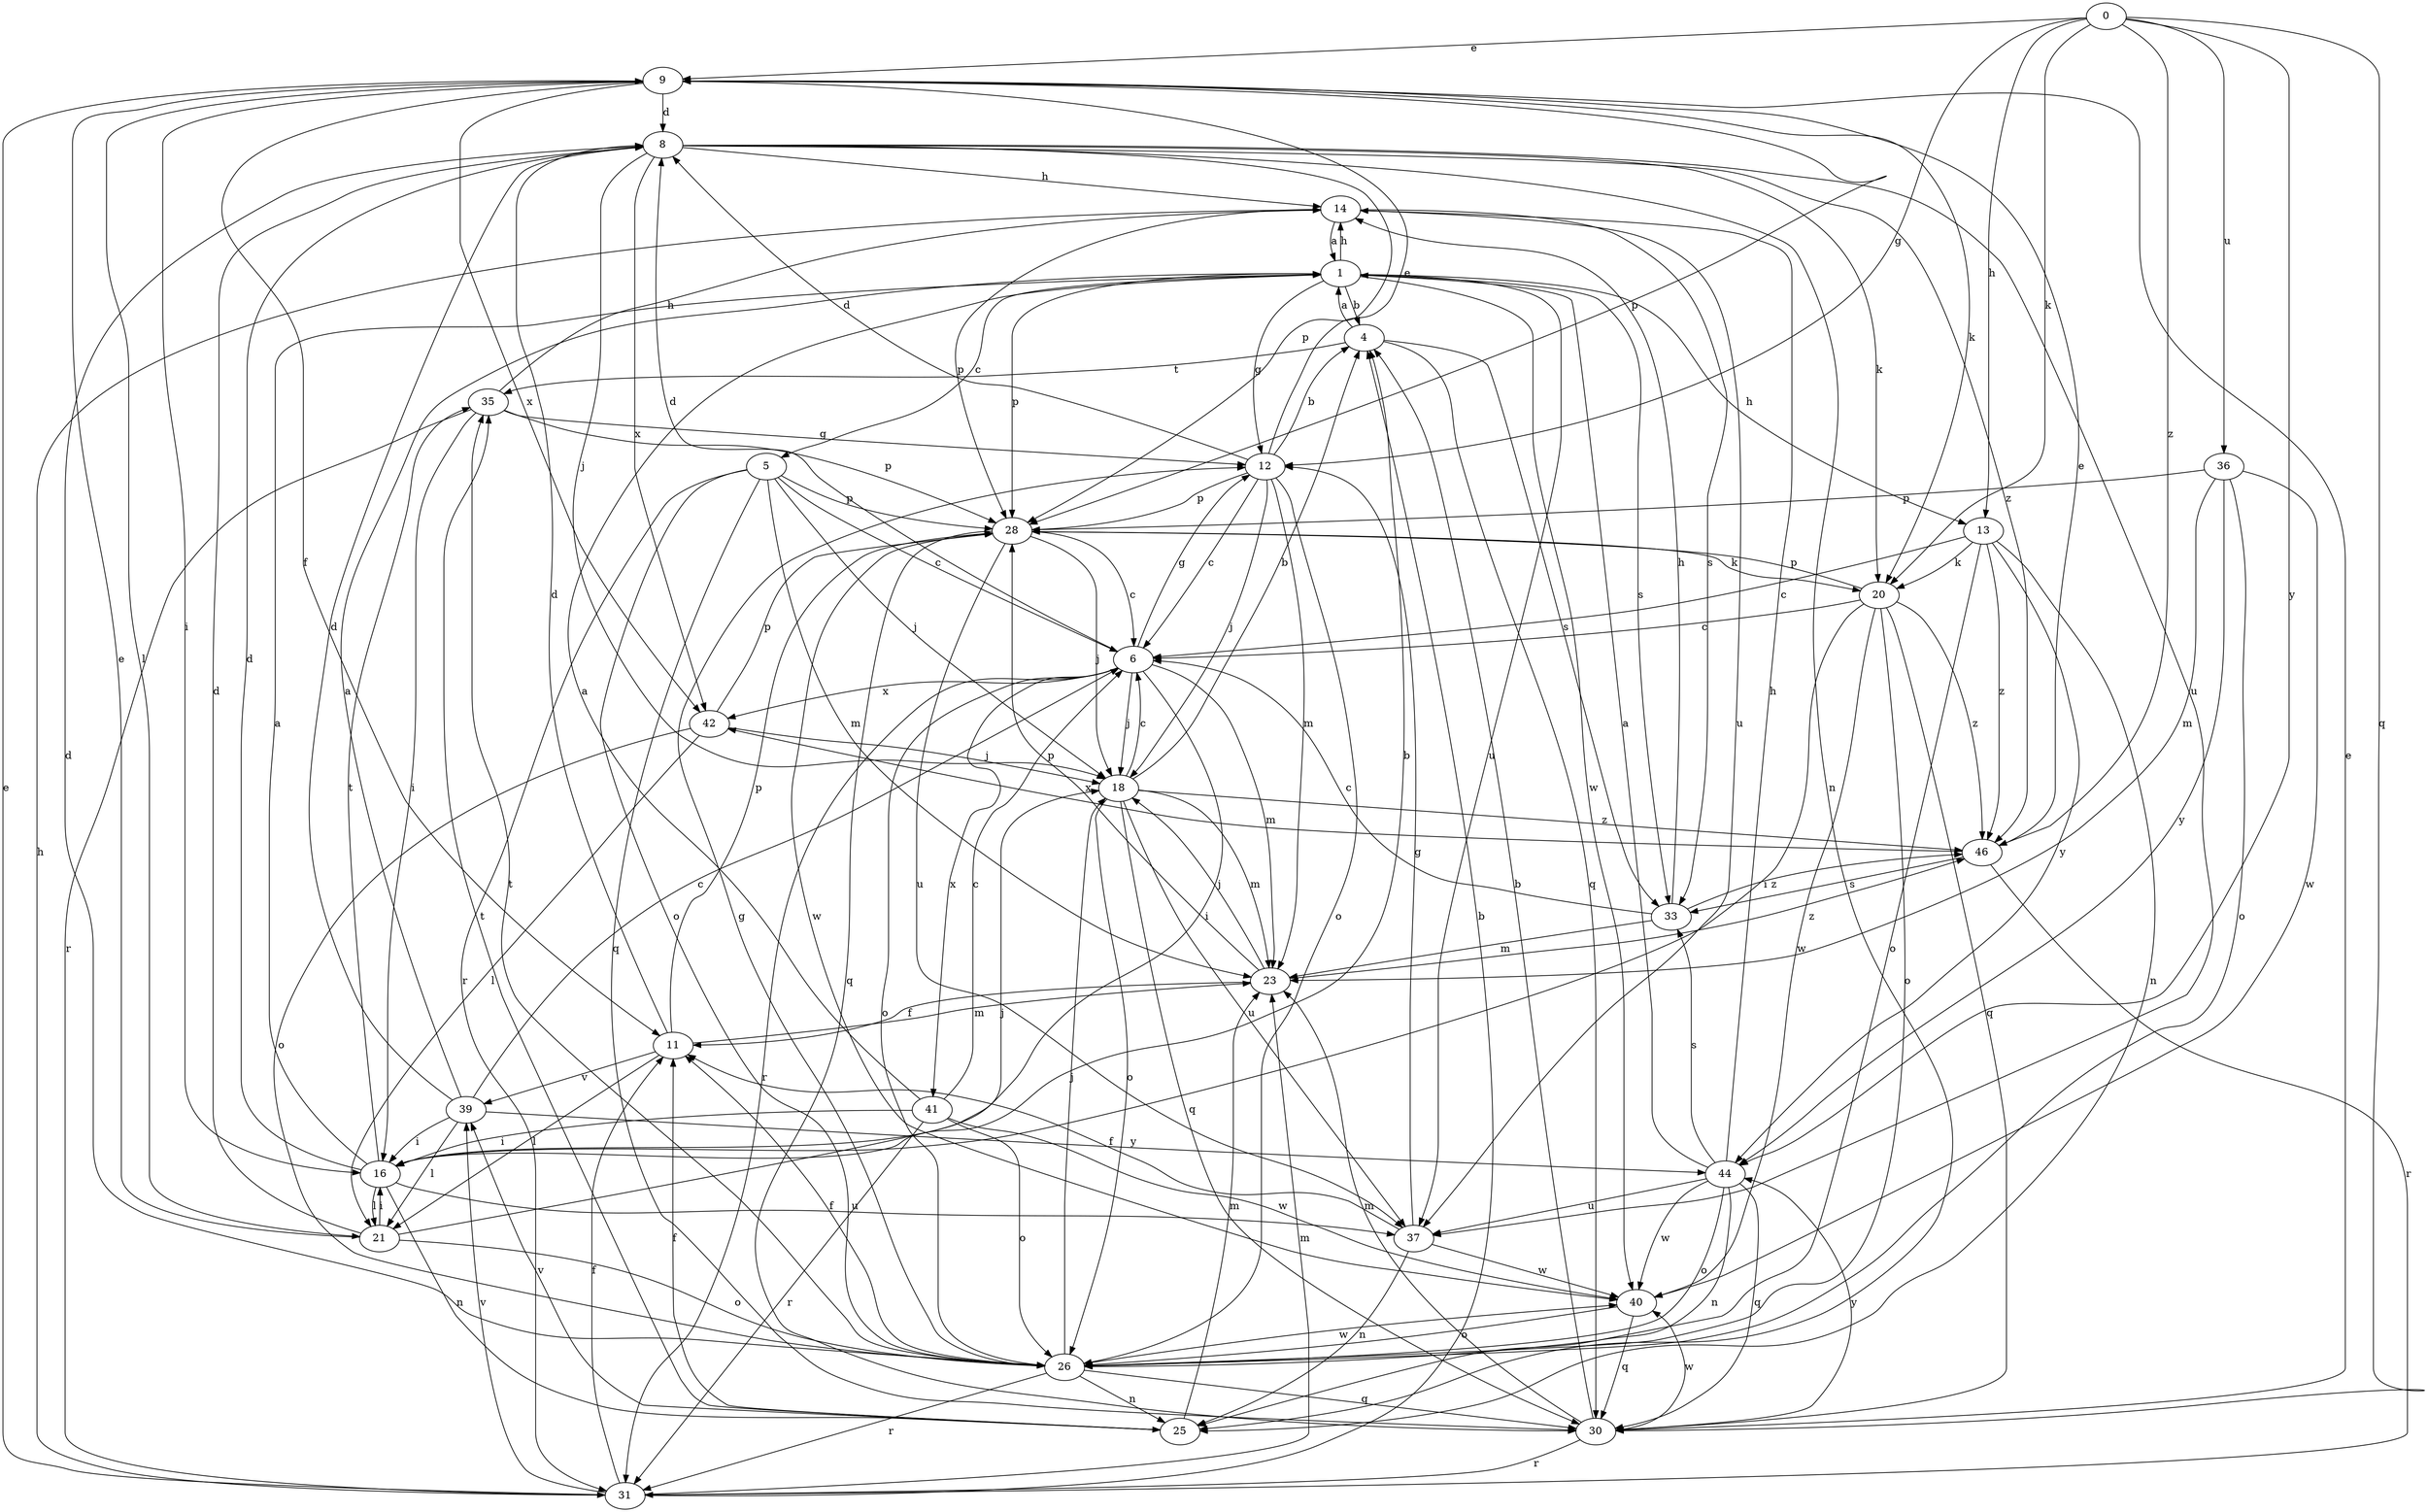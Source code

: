 strict digraph  {
0;
1;
4;
5;
6;
8;
9;
11;
12;
13;
14;
16;
18;
20;
21;
23;
25;
26;
28;
30;
31;
33;
35;
36;
37;
39;
40;
41;
42;
44;
46;
0 -> 9  [label=e];
0 -> 12  [label=g];
0 -> 13  [label=h];
0 -> 20  [label=k];
0 -> 30  [label=q];
0 -> 36  [label=u];
0 -> 44  [label=y];
0 -> 46  [label=z];
1 -> 4  [label=b];
1 -> 5  [label=c];
1 -> 12  [label=g];
1 -> 13  [label=h];
1 -> 14  [label=h];
1 -> 28  [label=p];
1 -> 33  [label=s];
1 -> 37  [label=u];
1 -> 40  [label=w];
4 -> 1  [label=a];
4 -> 30  [label=q];
4 -> 33  [label=s];
4 -> 35  [label=t];
5 -> 6  [label=c];
5 -> 18  [label=j];
5 -> 23  [label=m];
5 -> 26  [label=o];
5 -> 28  [label=p];
5 -> 30  [label=q];
5 -> 31  [label=r];
6 -> 8  [label=d];
6 -> 12  [label=g];
6 -> 16  [label=i];
6 -> 18  [label=j];
6 -> 23  [label=m];
6 -> 26  [label=o];
6 -> 31  [label=r];
6 -> 41  [label=x];
6 -> 42  [label=x];
8 -> 14  [label=h];
8 -> 18  [label=j];
8 -> 20  [label=k];
8 -> 25  [label=n];
8 -> 28  [label=p];
8 -> 37  [label=u];
8 -> 42  [label=x];
8 -> 46  [label=z];
9 -> 8  [label=d];
9 -> 11  [label=f];
9 -> 16  [label=i];
9 -> 20  [label=k];
9 -> 21  [label=l];
9 -> 28  [label=p];
9 -> 42  [label=x];
11 -> 8  [label=d];
11 -> 21  [label=l];
11 -> 23  [label=m];
11 -> 28  [label=p];
11 -> 39  [label=v];
12 -> 4  [label=b];
12 -> 6  [label=c];
12 -> 8  [label=d];
12 -> 9  [label=e];
12 -> 18  [label=j];
12 -> 23  [label=m];
12 -> 26  [label=o];
12 -> 28  [label=p];
13 -> 6  [label=c];
13 -> 20  [label=k];
13 -> 25  [label=n];
13 -> 26  [label=o];
13 -> 44  [label=y];
13 -> 46  [label=z];
14 -> 1  [label=a];
14 -> 28  [label=p];
14 -> 33  [label=s];
14 -> 37  [label=u];
16 -> 1  [label=a];
16 -> 4  [label=b];
16 -> 8  [label=d];
16 -> 21  [label=l];
16 -> 25  [label=n];
16 -> 35  [label=t];
16 -> 37  [label=u];
18 -> 4  [label=b];
18 -> 6  [label=c];
18 -> 23  [label=m];
18 -> 26  [label=o];
18 -> 30  [label=q];
18 -> 37  [label=u];
18 -> 46  [label=z];
20 -> 6  [label=c];
20 -> 16  [label=i];
20 -> 26  [label=o];
20 -> 28  [label=p];
20 -> 30  [label=q];
20 -> 40  [label=w];
20 -> 46  [label=z];
21 -> 8  [label=d];
21 -> 9  [label=e];
21 -> 16  [label=i];
21 -> 18  [label=j];
21 -> 26  [label=o];
23 -> 11  [label=f];
23 -> 18  [label=j];
23 -> 28  [label=p];
23 -> 46  [label=z];
25 -> 11  [label=f];
25 -> 23  [label=m];
25 -> 35  [label=t];
25 -> 39  [label=v];
26 -> 8  [label=d];
26 -> 11  [label=f];
26 -> 12  [label=g];
26 -> 18  [label=j];
26 -> 25  [label=n];
26 -> 30  [label=q];
26 -> 31  [label=r];
26 -> 35  [label=t];
26 -> 40  [label=w];
28 -> 6  [label=c];
28 -> 18  [label=j];
28 -> 20  [label=k];
28 -> 30  [label=q];
28 -> 37  [label=u];
28 -> 40  [label=w];
30 -> 4  [label=b];
30 -> 9  [label=e];
30 -> 23  [label=m];
30 -> 31  [label=r];
30 -> 40  [label=w];
30 -> 44  [label=y];
31 -> 4  [label=b];
31 -> 9  [label=e];
31 -> 11  [label=f];
31 -> 14  [label=h];
31 -> 23  [label=m];
31 -> 39  [label=v];
33 -> 6  [label=c];
33 -> 14  [label=h];
33 -> 23  [label=m];
33 -> 46  [label=z];
35 -> 12  [label=g];
35 -> 14  [label=h];
35 -> 16  [label=i];
35 -> 28  [label=p];
35 -> 31  [label=r];
36 -> 23  [label=m];
36 -> 26  [label=o];
36 -> 28  [label=p];
36 -> 40  [label=w];
36 -> 44  [label=y];
37 -> 11  [label=f];
37 -> 12  [label=g];
37 -> 25  [label=n];
37 -> 40  [label=w];
39 -> 1  [label=a];
39 -> 6  [label=c];
39 -> 8  [label=d];
39 -> 16  [label=i];
39 -> 21  [label=l];
39 -> 44  [label=y];
40 -> 26  [label=o];
40 -> 30  [label=q];
41 -> 1  [label=a];
41 -> 6  [label=c];
41 -> 16  [label=i];
41 -> 26  [label=o];
41 -> 31  [label=r];
41 -> 40  [label=w];
42 -> 18  [label=j];
42 -> 21  [label=l];
42 -> 26  [label=o];
42 -> 28  [label=p];
44 -> 1  [label=a];
44 -> 14  [label=h];
44 -> 25  [label=n];
44 -> 26  [label=o];
44 -> 30  [label=q];
44 -> 33  [label=s];
44 -> 37  [label=u];
44 -> 40  [label=w];
46 -> 9  [label=e];
46 -> 31  [label=r];
46 -> 33  [label=s];
46 -> 42  [label=x];
}
